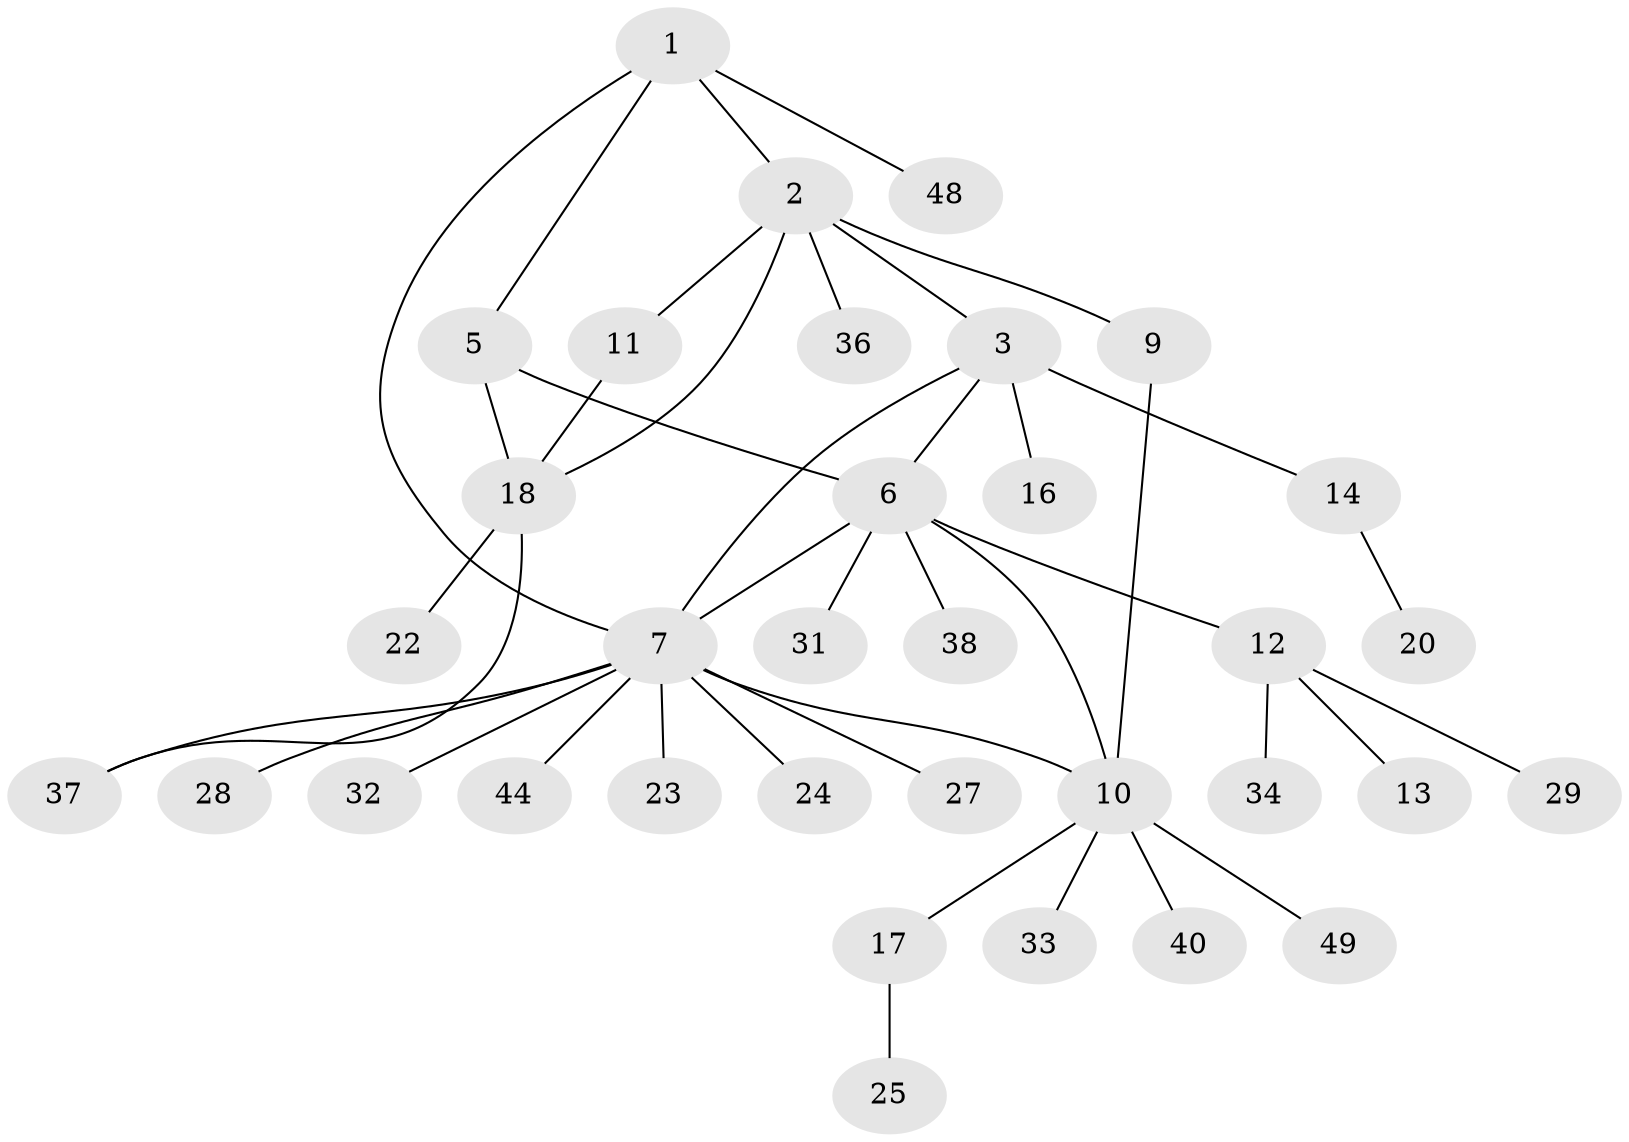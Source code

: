 // Generated by graph-tools (version 1.1) at 2025/24/03/03/25 07:24:14]
// undirected, 34 vertices, 41 edges
graph export_dot {
graph [start="1"]
  node [color=gray90,style=filled];
  1 [super="+41"];
  2 [super="+4"];
  3 [super="+30"];
  5;
  6 [super="+39"];
  7 [super="+8"];
  9 [super="+45"];
  10 [super="+15"];
  11 [super="+26"];
  12 [super="+21"];
  13;
  14 [super="+42"];
  16 [super="+19"];
  17;
  18 [super="+47"];
  20 [super="+43"];
  22;
  23 [super="+35"];
  24;
  25;
  27;
  28;
  29;
  31;
  32;
  33;
  34;
  36;
  37;
  38;
  40;
  44 [super="+46"];
  48;
  49;
  1 -- 2;
  1 -- 5;
  1 -- 48;
  1 -- 7;
  2 -- 9 [weight=2];
  2 -- 11;
  2 -- 36;
  2 -- 18;
  2 -- 3;
  3 -- 6 [weight=2];
  3 -- 7;
  3 -- 14;
  3 -- 16;
  5 -- 6;
  5 -- 18;
  6 -- 10;
  6 -- 12;
  6 -- 31;
  6 -- 38;
  6 -- 7;
  7 -- 27;
  7 -- 28;
  7 -- 32;
  7 -- 37;
  7 -- 10;
  7 -- 44;
  7 -- 23;
  7 -- 24;
  9 -- 10;
  10 -- 40;
  10 -- 49;
  10 -- 17;
  10 -- 33;
  11 -- 18;
  12 -- 13;
  12 -- 29;
  12 -- 34;
  14 -- 20;
  17 -- 25;
  18 -- 22;
  18 -- 37;
}
